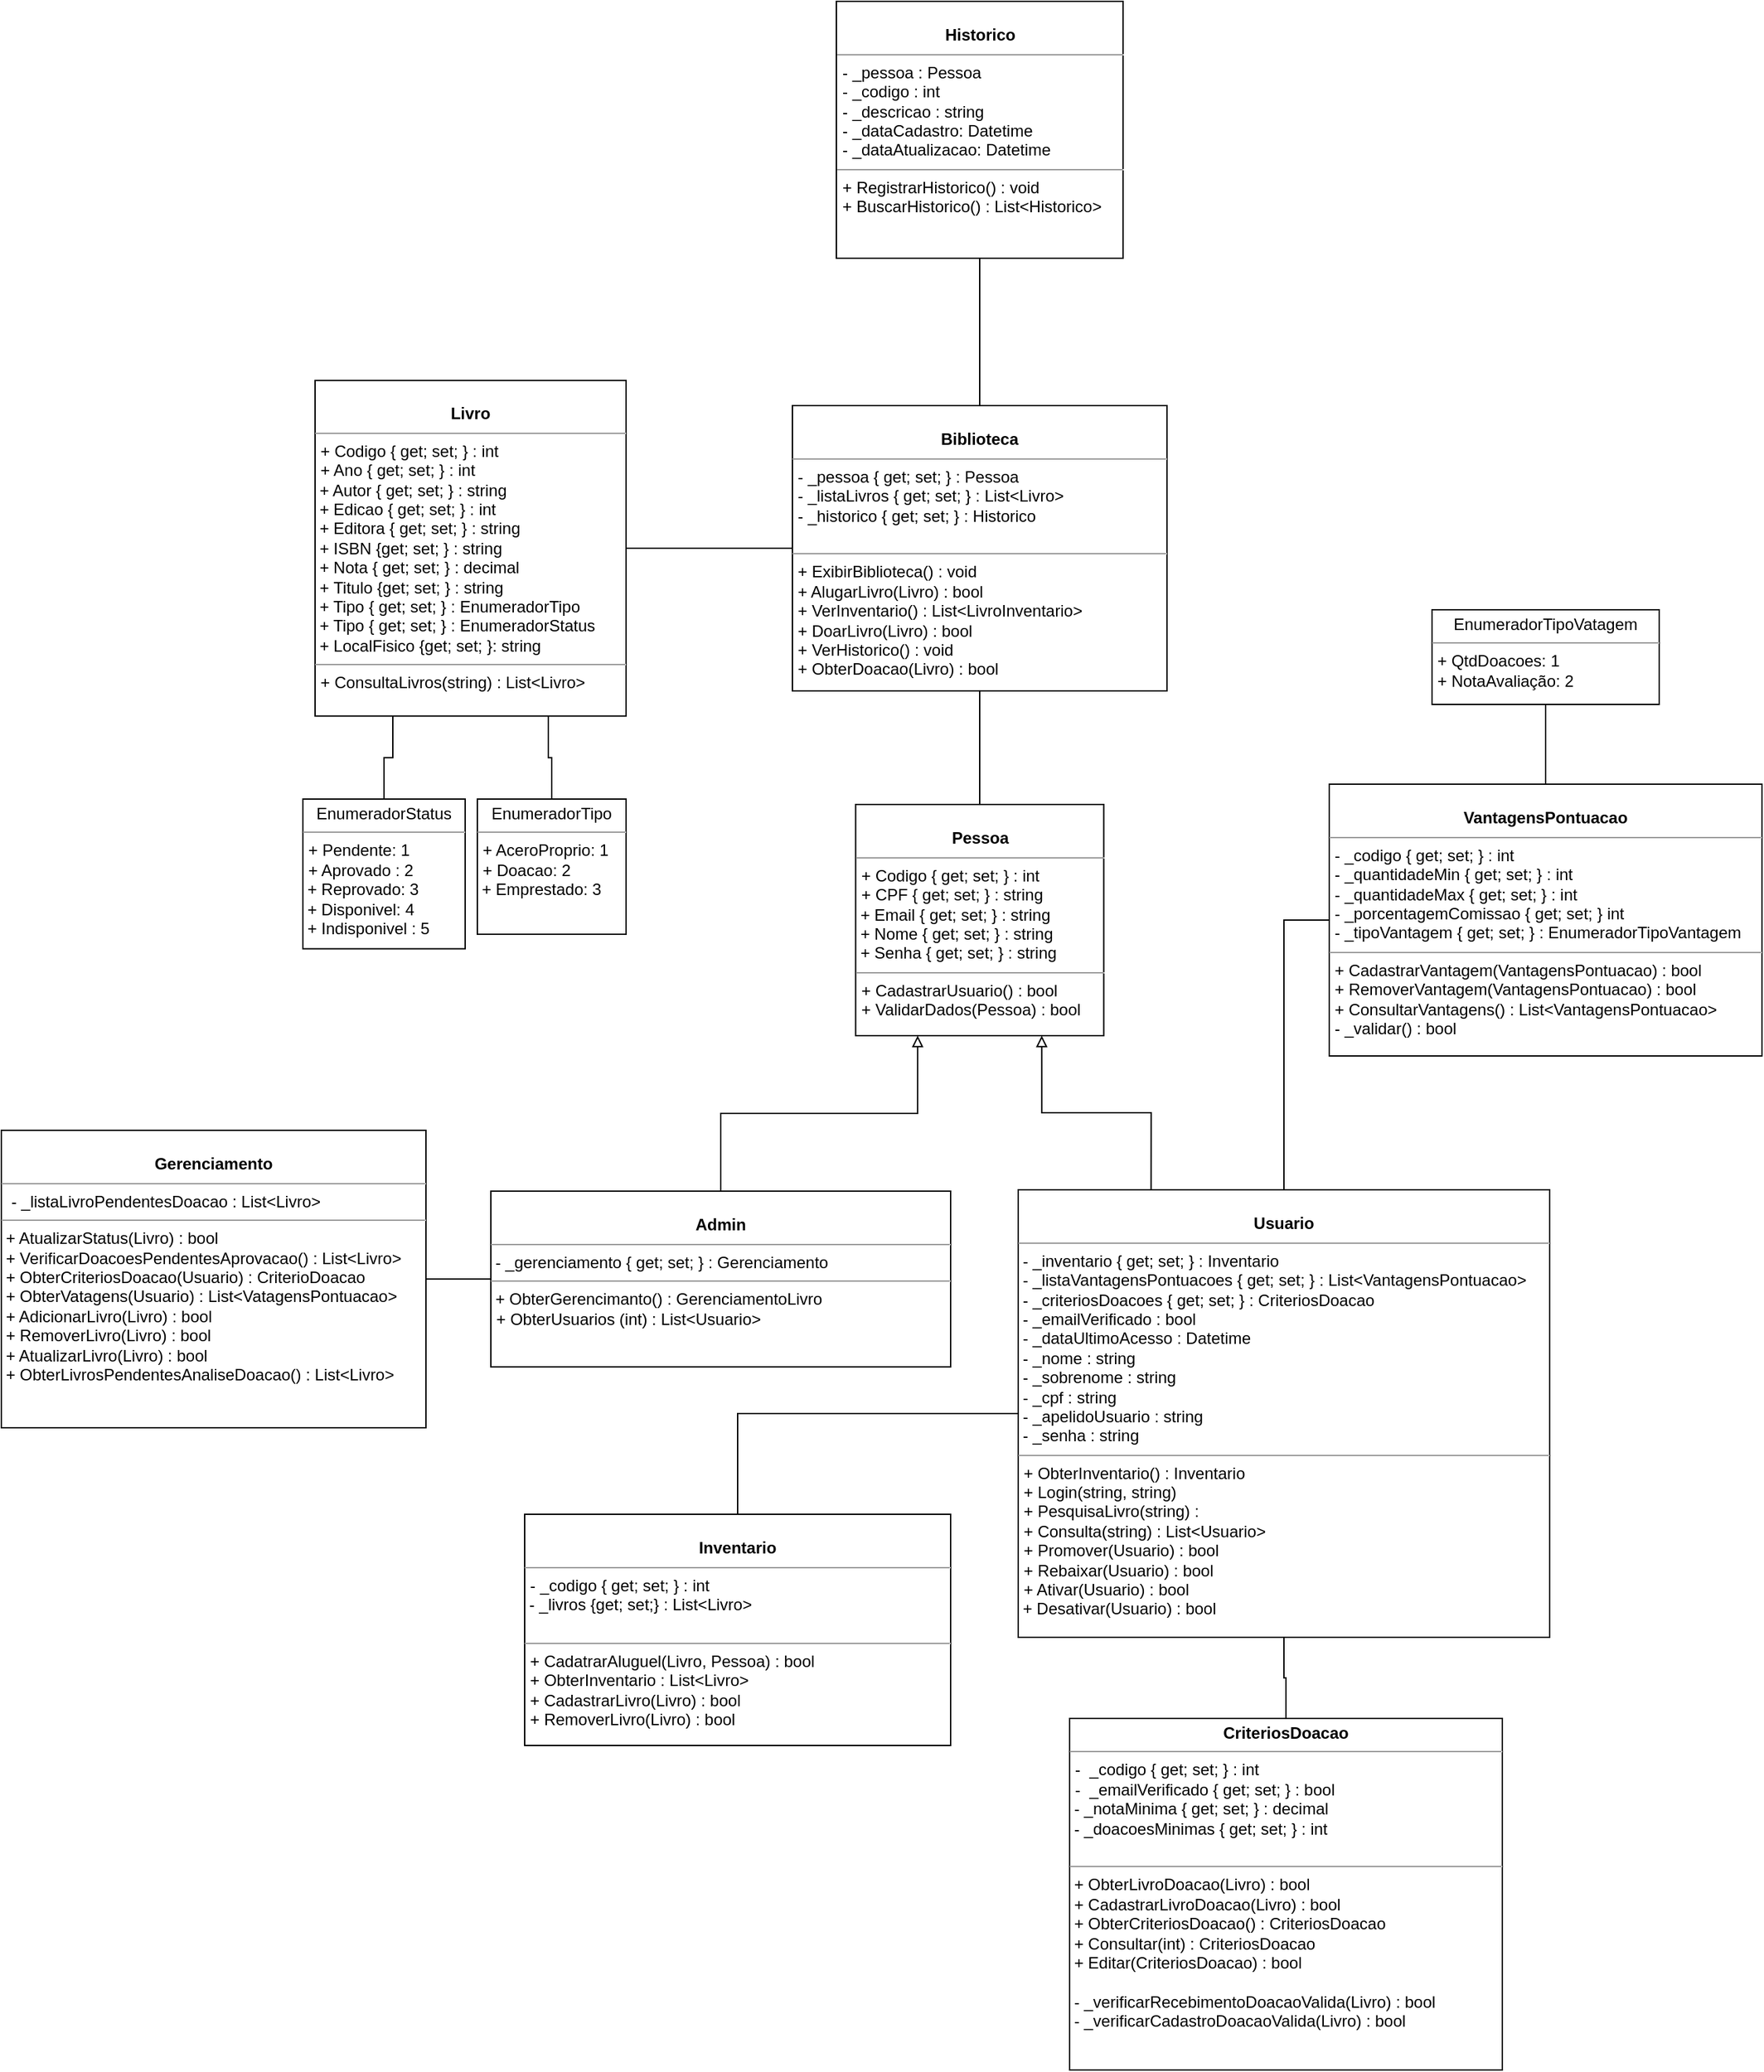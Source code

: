 <mxfile version="20.8.3" type="github">
  <diagram id="C5RBs43oDa-KdzZeNtuy" name="Page-1">
    <mxGraphModel dx="2613" dy="2620" grid="1" gridSize="10" guides="1" tooltips="1" connect="1" arrows="1" fold="1" page="1" pageScale="1" pageWidth="827" pageHeight="1169" math="0" shadow="0">
      <root>
        <mxCell id="WIyWlLk6GJQsqaUBKTNV-0" />
        <mxCell id="WIyWlLk6GJQsqaUBKTNV-1" parent="WIyWlLk6GJQsqaUBKTNV-0" />
        <mxCell id="RFLqyy4pMrzeT3K8V6dZ-0" value="&lt;p style=&quot;margin:0px;margin-top:4px;text-align:center;&quot;&gt;&lt;br&gt;&lt;b&gt;Biblioteca&lt;/b&gt;&lt;/p&gt;&lt;hr size=&quot;1&quot;&gt;&lt;p style=&quot;margin: 0px 0px 0px 4px;&quot;&gt;- _pessoa { get; set; } : Pessoa&lt;/p&gt;&lt;p style=&quot;margin: 0px 0px 0px 4px;&quot;&gt;- _listaLivros { get; set; } : List&amp;lt;Livro&amp;gt;&lt;/p&gt;&lt;p style=&quot;margin: 0px 0px 0px 4px;&quot;&gt;- _historico { get; set; } : Historico&lt;/p&gt;&lt;br&gt;&lt;hr size=&quot;1&quot;&gt;&lt;p style=&quot;margin:0px;margin-left:4px;&quot;&gt;+ ExibirBiblioteca() : void&lt;/p&gt;&lt;p style=&quot;margin:0px;margin-left:4px;&quot;&gt;+ AlugarLivro(Livro) : bool&lt;/p&gt;&lt;p style=&quot;margin:0px;margin-left:4px;&quot;&gt;+ VerInventario() : List&amp;lt;LivroInventario&amp;gt;&lt;/p&gt;&lt;p style=&quot;margin:0px;margin-left:4px;&quot;&gt;+ DoarLivro(Livro) : bool&lt;/p&gt;&lt;p style=&quot;margin:0px;margin-left:4px;&quot;&gt;+ VerHistorico() : void&lt;/p&gt;&lt;p style=&quot;margin:0px;margin-left:4px;&quot;&gt;+ ObterDoacao(Livro) : bool&lt;br&gt;&lt;/p&gt;" style="verticalAlign=top;align=left;overflow=fill;fontSize=12;fontFamily=Helvetica;html=1;rounded=0;shadow=0;comic=0;labelBackgroundColor=none;strokeWidth=1" parent="WIyWlLk6GJQsqaUBKTNV-1" vertex="1">
          <mxGeometry x="1543" y="349" width="277" height="211" as="geometry" />
        </mxCell>
        <mxCell id="RFLqyy4pMrzeT3K8V6dZ-13" style="edgeStyle=orthogonalEdgeStyle;rounded=0;orthogonalLoop=1;jettySize=auto;html=1;exitX=0.5;exitY=0;exitDx=0;exitDy=0;endArrow=none;endFill=0;" parent="WIyWlLk6GJQsqaUBKTNV-1" source="RFLqyy4pMrzeT3K8V6dZ-1" target="RFLqyy4pMrzeT3K8V6dZ-0" edge="1">
          <mxGeometry relative="1" as="geometry" />
        </mxCell>
        <mxCell id="RFLqyy4pMrzeT3K8V6dZ-1" value="&lt;p style=&quot;margin:0px;margin-top:4px;text-align:center;&quot;&gt;&lt;br&gt;&lt;b&gt;Pessoa&lt;/b&gt;&lt;/p&gt;&lt;hr size=&quot;1&quot;&gt;&lt;p style=&quot;margin: 0px 0px 0px 4px;&quot;&gt;+ Codigo { get; set; } : int&lt;/p&gt;&lt;p style=&quot;margin: 0px 0px 0px 4px;&quot;&gt;+ CPF { get; set; } : string&lt;/p&gt;&amp;nbsp;+ Email { get; set; } : string&amp;nbsp;&lt;br&gt;&amp;nbsp;+ Nome { get; set; } : string&lt;br&gt;&amp;nbsp;+ Senha { get; set; } : string&lt;br&gt;&lt;hr size=&quot;1&quot;&gt;&lt;p style=&quot;margin:0px;margin-left:4px;&quot;&gt;+ CadastrarUsuario() : bool&lt;/p&gt;&lt;p style=&quot;margin:0px;margin-left:4px;&quot;&gt;+ ValidarDados(Pessoa) : bool&lt;br&gt;&lt;/p&gt;&lt;p style=&quot;margin:0px;margin-left:4px;&quot;&gt;&lt;br&gt;&lt;/p&gt;&lt;div&gt;&lt;br&gt;&lt;/div&gt;&lt;div&gt;&lt;br&gt;&lt;/div&gt;" style="verticalAlign=top;align=left;overflow=fill;fontSize=12;fontFamily=Helvetica;html=1;rounded=0;shadow=0;comic=0;labelBackgroundColor=none;strokeWidth=1" parent="WIyWlLk6GJQsqaUBKTNV-1" vertex="1">
          <mxGeometry x="1589.75" y="644" width="183.5" height="171" as="geometry" />
        </mxCell>
        <mxCell id="RFLqyy4pMrzeT3K8V6dZ-2" style="edgeStyle=orthogonalEdgeStyle;rounded=0;orthogonalLoop=1;jettySize=auto;html=1;exitX=0.5;exitY=0;exitDx=0;exitDy=0;entryX=0.25;entryY=1;entryDx=0;entryDy=0;endArrow=block;endFill=0;" parent="WIyWlLk6GJQsqaUBKTNV-1" source="RFLqyy4pMrzeT3K8V6dZ-3" target="RFLqyy4pMrzeT3K8V6dZ-1" edge="1">
          <mxGeometry relative="1" as="geometry">
            <mxPoint x="1627" y="889" as="targetPoint" />
          </mxGeometry>
        </mxCell>
        <mxCell id="RFLqyy4pMrzeT3K8V6dZ-3" value="&lt;p style=&quot;margin:0px;margin-top:4px;text-align:center;&quot;&gt;&lt;br&gt;&lt;b&gt;Admin&lt;/b&gt;&lt;/p&gt;&lt;hr size=&quot;1&quot;&gt;&lt;p style=&quot;margin: 0px 0px 0px 4px;&quot;&gt;&lt;/p&gt;&amp;nbsp;- _gerenciamento { get; set; } : Gerenciamento&lt;br&gt;&lt;hr size=&quot;1&quot;&gt;&amp;nbsp;+ ObterGerencimanto() : GerenciamentoLivro&lt;p style=&quot;margin:0px;margin-left:4px;&quot;&gt;+ ObterUsuarios (int) : List&amp;lt;Usuario&amp;gt;&lt;/p&gt;&lt;p style=&quot;margin:0px;margin-left:4px;&quot;&gt;&lt;br&gt;&lt;/p&gt;" style="verticalAlign=top;align=left;overflow=fill;fontSize=12;fontFamily=Helvetica;html=1;rounded=0;shadow=0;comic=0;labelBackgroundColor=none;strokeWidth=1" parent="WIyWlLk6GJQsqaUBKTNV-1" vertex="1">
          <mxGeometry x="1320" y="930" width="340" height="130" as="geometry" />
        </mxCell>
        <mxCell id="RFLqyy4pMrzeT3K8V6dZ-4" style="edgeStyle=orthogonalEdgeStyle;rounded=0;orthogonalLoop=1;jettySize=auto;html=1;exitX=0.25;exitY=0;exitDx=0;exitDy=0;entryX=0.75;entryY=1;entryDx=0;entryDy=0;endArrow=block;endFill=0;" parent="WIyWlLk6GJQsqaUBKTNV-1" source="RFLqyy4pMrzeT3K8V6dZ-5" target="RFLqyy4pMrzeT3K8V6dZ-1" edge="1">
          <mxGeometry relative="1" as="geometry">
            <mxPoint x="1647" y="909" as="targetPoint" />
          </mxGeometry>
        </mxCell>
        <mxCell id="RFLqyy4pMrzeT3K8V6dZ-5" value="&lt;p style=&quot;margin:0px;margin-top:4px;text-align:center;&quot;&gt;&lt;br&gt;&lt;b&gt;Usuario&lt;/b&gt;&lt;/p&gt;&lt;hr size=&quot;1&quot;&gt;&lt;p style=&quot;margin: 0px 0px 0px 4px;&quot;&gt;&lt;/p&gt;&amp;nbsp;-&amp;nbsp;_inventario { get; set; } : Inventario&amp;nbsp;&lt;br&gt;&amp;nbsp;- _listaVantagensPontuacoes { get; set; } : List&amp;lt;VantagensPontuacao&amp;gt;&lt;br&gt;&lt;div&gt;&amp;nbsp;- _criteriosDoacoes { get; set; } : CriteriosDoacao&lt;/div&gt;&lt;div&gt;&amp;nbsp;- _emailVerificado : bool&lt;br&gt;&amp;nbsp;- _dataUltimoAcesso : Datetime&lt;br&gt;&amp;nbsp;- _nome : string&lt;/div&gt;&lt;div&gt;&amp;nbsp;- _sobrenome : string&lt;br&gt;&amp;nbsp;- _cpf : string&lt;/div&gt;&lt;div&gt;&amp;nbsp;- _apelidoUsuario : string&lt;br&gt;&amp;nbsp;- _senha : string&lt;br&gt;&lt;/div&gt;&lt;hr size=&quot;1&quot;&gt;&lt;p style=&quot;margin:0px;margin-left:4px;&quot;&gt;+ ObterInventario() : Inventario&lt;/p&gt;&lt;p style=&quot;margin:0px;margin-left:4px;&quot;&gt;+ Login(string, string)&lt;/p&gt;&lt;p style=&quot;margin:0px;margin-left:4px;&quot;&gt;+ PesquisaLivro(string) : &lt;br&gt;&lt;/p&gt;&lt;p style=&quot;margin:0px;margin-left:4px;&quot;&gt;+ Consulta(string) : List&amp;lt;Usuario&amp;gt;&lt;/p&gt;&lt;p style=&quot;margin:0px;margin-left:4px;&quot;&gt;+ Promover(Usuario) : bool&lt;/p&gt;&lt;p style=&quot;margin:0px;margin-left:4px;&quot;&gt;+ Rebaixar(Usuario) : bool&lt;br&gt;&lt;/p&gt;&lt;p style=&quot;margin:0px;margin-left:4px;&quot;&gt;+ Ativar(Usuario) : bool&lt;br&gt;&lt;/p&gt;&amp;nbsp;+ Desativar(Usuario) : bool&lt;p style=&quot;margin:0px;margin-left:4px;&quot;&gt;&lt;/p&gt;&lt;p style=&quot;margin:0px;margin-left:4px;&quot;&gt;&lt;br&gt;&lt;/p&gt;&lt;p style=&quot;margin:0px;margin-left:4px;&quot;&gt;&lt;br&gt;&lt;/p&gt;" style="verticalAlign=top;align=left;overflow=fill;fontSize=12;fontFamily=Helvetica;html=1;rounded=0;shadow=0;comic=0;labelBackgroundColor=none;strokeWidth=1" parent="WIyWlLk6GJQsqaUBKTNV-1" vertex="1">
          <mxGeometry x="1710" y="929" width="393" height="331" as="geometry" />
        </mxCell>
        <mxCell id="RFLqyy4pMrzeT3K8V6dZ-14" style="edgeStyle=orthogonalEdgeStyle;rounded=0;orthogonalLoop=1;jettySize=auto;html=1;exitX=0.5;exitY=1;exitDx=0;exitDy=0;endArrow=none;endFill=0;" parent="WIyWlLk6GJQsqaUBKTNV-1" source="RFLqyy4pMrzeT3K8V6dZ-6" target="RFLqyy4pMrzeT3K8V6dZ-0" edge="1">
          <mxGeometry relative="1" as="geometry" />
        </mxCell>
        <mxCell id="RFLqyy4pMrzeT3K8V6dZ-6" value="&lt;p style=&quot;margin:0px;margin-top:4px;text-align:center;&quot;&gt;&lt;br&gt;&lt;b&gt;Historico&lt;/b&gt;&lt;/p&gt;&lt;hr size=&quot;1&quot;&gt;&lt;p style=&quot;margin: 0px 0px 0px 4px;&quot;&gt;-&amp;nbsp;_pessoa : Pessoa&lt;/p&gt;&lt;p style=&quot;margin: 0px 0px 0px 4px;&quot;&gt;- _codigo : int&lt;/p&gt;&lt;p style=&quot;margin: 0px 0px 0px 4px;&quot;&gt;- _descricao : string&lt;/p&gt;&lt;p style=&quot;margin: 0px 0px 0px 4px;&quot;&gt;- _dataCadastro: Datetime&lt;/p&gt;&lt;p style=&quot;margin: 0px 0px 0px 4px;&quot;&gt;- _dataAtualizacao: Datetime&lt;/p&gt;&lt;p style=&quot;margin: 0px 0px 0px 4px;&quot;&gt;&lt;/p&gt;&lt;hr size=&quot;1&quot;&gt;&lt;p style=&quot;margin:0px;margin-left:4px;&quot;&gt;+ RegistrarHistorico() : void&lt;/p&gt;&lt;p style=&quot;margin:0px;margin-left:4px;&quot;&gt;+ BuscarHistorico() : List&amp;lt;Historico&amp;gt;&lt;br&gt;&lt;/p&gt;&lt;p style=&quot;margin:0px;margin-left:4px;&quot;&gt;&lt;br&gt;&lt;/p&gt;" style="verticalAlign=top;align=left;overflow=fill;fontSize=12;fontFamily=Helvetica;html=1;rounded=0;shadow=0;comic=0;labelBackgroundColor=none;strokeWidth=1" parent="WIyWlLk6GJQsqaUBKTNV-1" vertex="1">
          <mxGeometry x="1575.5" y="50" width="212" height="190" as="geometry" />
        </mxCell>
        <mxCell id="4tAvG0vaQPz1jM_gbL4b-9" style="edgeStyle=orthogonalEdgeStyle;rounded=0;orthogonalLoop=1;jettySize=auto;html=1;exitX=0;exitY=0.5;exitDx=0;exitDy=0;endArrow=none;endFill=0;" edge="1" parent="WIyWlLk6GJQsqaUBKTNV-1" source="RFLqyy4pMrzeT3K8V6dZ-8" target="RFLqyy4pMrzeT3K8V6dZ-5">
          <mxGeometry relative="1" as="geometry" />
        </mxCell>
        <mxCell id="RFLqyy4pMrzeT3K8V6dZ-8" value="&lt;p style=&quot;margin:0px;margin-top:4px;text-align:center;&quot;&gt;&lt;br&gt;&lt;b&gt;VantagensPontuacao&lt;/b&gt;&lt;/p&gt;&lt;hr size=&quot;1&quot;&gt;&lt;p style=&quot;margin: 0px 0px 0px 4px;&quot;&gt;- _codigo { get; set; } : int&lt;/p&gt;&lt;p style=&quot;margin: 0px 0px 0px 4px;&quot;&gt;- _quantidadeMin { get; set; } : int&lt;/p&gt;&lt;p style=&quot;margin: 0px 0px 0px 4px;&quot;&gt;- _quantidadeMax { get; set; } : int&lt;/p&gt;&lt;p style=&quot;margin: 0px 0px 0px 4px;&quot;&gt;- _porcentagemComissao { get; set; } int&lt;/p&gt;&lt;p style=&quot;margin: 0px 0px 0px 4px;&quot;&gt;- _tipoVantagem { get; set; } : EnumeradorTipoVantagem&lt;br&gt;&lt;/p&gt;&lt;hr size=&quot;1&quot;&gt;&lt;p style=&quot;margin:0px;margin-left:4px;&quot;&gt;+ CadastrarVantagem(VantagensPontuacao) : bool&lt;br&gt;&lt;/p&gt;&lt;p style=&quot;margin:0px;margin-left:4px;&quot;&gt;+ RemoverVantagem(VantagensPontuacao) : bool&lt;/p&gt;&lt;p style=&quot;margin:0px;margin-left:4px;&quot;&gt;+ ConsultarVantagens() : List&amp;lt;VantagensPontuacao&amp;gt;&lt;br&gt;- _validar() : bool&lt;br&gt;&lt;/p&gt;" style="verticalAlign=top;align=left;overflow=fill;fontSize=12;fontFamily=Helvetica;html=1;rounded=0;shadow=0;comic=0;labelBackgroundColor=none;strokeWidth=1" parent="WIyWlLk6GJQsqaUBKTNV-1" vertex="1">
          <mxGeometry x="1940" y="629" width="320" height="201" as="geometry" />
        </mxCell>
        <mxCell id="RFLqyy4pMrzeT3K8V6dZ-21" style="edgeStyle=orthogonalEdgeStyle;rounded=0;orthogonalLoop=1;jettySize=auto;html=1;exitX=1;exitY=0.5;exitDx=0;exitDy=0;endArrow=none;endFill=0;" parent="WIyWlLk6GJQsqaUBKTNV-1" source="RFLqyy4pMrzeT3K8V6dZ-10" target="RFLqyy4pMrzeT3K8V6dZ-3" edge="1">
          <mxGeometry relative="1" as="geometry" />
        </mxCell>
        <mxCell id="RFLqyy4pMrzeT3K8V6dZ-10" value="&lt;p style=&quot;margin:0px;margin-top:4px;text-align:center;&quot;&gt;&lt;br&gt;&lt;b&gt;Gerenciamento&lt;/b&gt;&lt;/p&gt;&lt;hr size=&quot;1&quot;&gt;&lt;p style=&quot;margin: 0px 0px 0px 4px;&quot;&gt;&amp;nbsp;- _listaLivroPendentesDoacao : List&amp;lt;Livro&amp;gt;&lt;br&gt;&lt;/p&gt;&lt;hr size=&quot;1&quot;&gt;&lt;p style=&quot;margin:0px;margin-left:4px;&quot;&gt;&lt;/p&gt;&amp;nbsp;&lt;span style=&quot;background-color: initial;&quot;&gt;+ AtualizarStatus(Livro) : bool&lt;/span&gt;&lt;div&gt;&amp;nbsp;+ VerificarDoacoesPendentesAprovacao() : List&amp;lt;Livro&amp;gt;&lt;/div&gt;&lt;div&gt;&amp;nbsp;+ ObterCriteriosDoacao(Usuario) : CriterioDoacao&lt;/div&gt;&lt;div&gt;&amp;nbsp;+ ObterVatagens(Usuario) : List&amp;lt;VatagensPontuacao&amp;gt;&lt;/div&gt;&lt;div&gt;&amp;nbsp;+ AdicionarLivro(Livro) : bool&lt;/div&gt;&lt;div&gt;&amp;nbsp;+ RemoverLivro(Livro) : bool&lt;/div&gt;&lt;div&gt;&amp;nbsp;+ AtualizarLivro(Livro) : bool&lt;/div&gt;&lt;div&gt;&amp;nbsp;+ ObterLivrosPendentesAnaliseDoacao() : List&amp;lt;Livro&amp;gt;&lt;/div&gt;&lt;div&gt;&lt;br&gt;&lt;/div&gt;&lt;div&gt;&lt;br&gt;&lt;/div&gt;" style="verticalAlign=top;align=left;overflow=fill;fontSize=12;fontFamily=Helvetica;html=1;rounded=0;shadow=0;comic=0;labelBackgroundColor=none;strokeWidth=1" parent="WIyWlLk6GJQsqaUBKTNV-1" vertex="1">
          <mxGeometry x="958" y="885" width="314" height="220" as="geometry" />
        </mxCell>
        <mxCell id="RFLqyy4pMrzeT3K8V6dZ-18" style="edgeStyle=orthogonalEdgeStyle;rounded=0;orthogonalLoop=1;jettySize=auto;html=1;exitX=1;exitY=0.5;exitDx=0;exitDy=0;entryX=0;entryY=0.5;entryDx=0;entryDy=0;endArrow=none;endFill=0;" parent="WIyWlLk6GJQsqaUBKTNV-1" source="RFLqyy4pMrzeT3K8V6dZ-17" target="RFLqyy4pMrzeT3K8V6dZ-0" edge="1">
          <mxGeometry relative="1" as="geometry" />
        </mxCell>
        <mxCell id="RFLqyy4pMrzeT3K8V6dZ-17" value="&lt;p style=&quot;margin:0px;margin-top:4px;text-align:center;&quot;&gt;&lt;br&gt;&lt;b&gt;Livro&lt;/b&gt;&lt;/p&gt;&lt;hr size=&quot;1&quot;&gt;&lt;p style=&quot;margin: 0px 0px 0px 4px;&quot;&gt;+ Codigo { get; set; } : int&lt;/p&gt;&lt;p style=&quot;margin: 0px 0px 0px 4px;&quot;&gt;+ Ano { get; set; } : int&lt;/p&gt;&amp;nbsp;+ Autor { get; set; } : string&amp;nbsp;&lt;br&gt;&amp;nbsp;+ Edicao { get; set; } : int&lt;br&gt;&amp;nbsp;+ Editora { get; set; } : string&lt;br&gt;&amp;nbsp;+&amp;nbsp;ISBN {get; set; } : string&lt;br&gt;&amp;nbsp;+ Nota { get; set; } : decimal&lt;br&gt;&lt;div&gt;&amp;nbsp;+&amp;nbsp;Titulo {get; set; } : string&lt;/div&gt;&lt;div&gt;&amp;nbsp;+ Tipo { get; set; } : EnumeradorTipo&lt;/div&gt;&lt;div&gt;&lt;div&gt;&amp;nbsp;+ Tipo { get; set; } : EnumeradorStatus&lt;/div&gt;&lt;/div&gt;&lt;div&gt;&amp;nbsp;+ LocalFisico {get; set; }: string&lt;br&gt;&lt;/div&gt;&lt;hr size=&quot;1&quot;&gt;&lt;p style=&quot;margin:0px;margin-left:4px;&quot;&gt;+ ConsultaLivros(string) : List&amp;lt;Livro&amp;gt;&lt;/p&gt;&lt;p style=&quot;margin:0px;margin-left:4px;&quot;&gt;&lt;br&gt;&lt;/p&gt;" style="verticalAlign=top;align=left;overflow=fill;fontSize=12;fontFamily=Helvetica;html=1;rounded=0;shadow=0;comic=0;labelBackgroundColor=none;strokeWidth=1" parent="WIyWlLk6GJQsqaUBKTNV-1" vertex="1">
          <mxGeometry x="1190" y="330.38" width="230" height="248.25" as="geometry" />
        </mxCell>
        <mxCell id="4tAvG0vaQPz1jM_gbL4b-7" style="edgeStyle=orthogonalEdgeStyle;rounded=0;orthogonalLoop=1;jettySize=auto;html=1;exitX=0.5;exitY=0;exitDx=0;exitDy=0;entryX=0;entryY=0.5;entryDx=0;entryDy=0;endArrow=none;endFill=0;" edge="1" parent="WIyWlLk6GJQsqaUBKTNV-1" source="RFLqyy4pMrzeT3K8V6dZ-22" target="RFLqyy4pMrzeT3K8V6dZ-5">
          <mxGeometry relative="1" as="geometry" />
        </mxCell>
        <mxCell id="RFLqyy4pMrzeT3K8V6dZ-22" value="&lt;p style=&quot;margin:0px;margin-top:4px;text-align:center;&quot;&gt;&lt;br&gt;&lt;b&gt;Inventario&lt;/b&gt;&lt;/p&gt;&lt;hr size=&quot;1&quot;&gt;&lt;p style=&quot;margin: 0px 0px 0px 4px;&quot;&gt;&lt;span style=&quot;background-color: initial;&quot;&gt;- _codigo { get; set; } : int&lt;/span&gt;&lt;br&gt;&lt;/p&gt;&lt;div&gt;&amp;nbsp;- _livros {get; set;} : List&amp;lt;Livro&amp;gt;&lt;br&gt;&lt;/div&gt;&lt;div&gt;&lt;br&gt;&lt;/div&gt;&lt;hr size=&quot;1&quot;&gt;&lt;p style=&quot;margin:0px;margin-left:4px;&quot;&gt;+ CadatrarAluguel(Livro, Pessoa) : bool&lt;br&gt;&lt;/p&gt;&lt;p style=&quot;margin:0px;margin-left:4px;&quot;&gt;+ ObterInventario : List&amp;lt;Livro&amp;gt;&lt;/p&gt;&lt;p style=&quot;margin:0px;margin-left:4px;&quot;&gt;+ CadastrarLivro(Livro) : bool&lt;/p&gt;&lt;p style=&quot;margin:0px;margin-left:4px;&quot;&gt;+ RemoverLivro(Livro) : bool&lt;/p&gt;&lt;p style=&quot;margin:0px;margin-left:4px;&quot;&gt;&lt;/p&gt;&lt;p style=&quot;margin:0px;margin-left:4px;&quot;&gt;&lt;br&gt;&lt;/p&gt;" style="verticalAlign=top;align=left;overflow=fill;fontSize=12;fontFamily=Helvetica;html=1;rounded=0;shadow=0;comic=0;labelBackgroundColor=none;strokeWidth=1" parent="WIyWlLk6GJQsqaUBKTNV-1" vertex="1">
          <mxGeometry x="1345" y="1169" width="315" height="171" as="geometry" />
        </mxCell>
        <mxCell id="4tAvG0vaQPz1jM_gbL4b-4" style="edgeStyle=orthogonalEdgeStyle;rounded=0;orthogonalLoop=1;jettySize=auto;html=1;exitX=0.5;exitY=0;exitDx=0;exitDy=0;entryX=0.75;entryY=1;entryDx=0;entryDy=0;endArrow=none;endFill=0;" edge="1" parent="WIyWlLk6GJQsqaUBKTNV-1" source="-Sg6WvOEFxhqEQ3z-Amf-2" target="RFLqyy4pMrzeT3K8V6dZ-17">
          <mxGeometry relative="1" as="geometry" />
        </mxCell>
        <mxCell id="-Sg6WvOEFxhqEQ3z-Amf-2" value="&lt;p style=&quot;margin:0px;margin-top:4px;text-align:center;&quot;&gt;EnumeradorTipo&lt;/p&gt;&lt;hr size=&quot;1&quot;&gt;&lt;p style=&quot;margin: 0px 0px 0px 4px;&quot;&gt;+ AceroProprio: 1&lt;/p&gt;&lt;p style=&quot;margin: 0px 0px 0px 4px;&quot;&gt;+ Doacao: 2&lt;/p&gt;&lt;div&gt;&amp;nbsp;+ Emprestado: 3&lt;/div&gt;&lt;p style=&quot;margin:0px;margin-left:4px;&quot;&gt;&lt;br&gt;&lt;/p&gt;&lt;p style=&quot;margin:0px;margin-left:4px;&quot;&gt;&lt;br&gt;&lt;/p&gt;" style="verticalAlign=top;align=left;overflow=fill;fontSize=12;fontFamily=Helvetica;html=1;rounded=0;shadow=0;comic=0;labelBackgroundColor=none;strokeWidth=1" parent="WIyWlLk6GJQsqaUBKTNV-1" vertex="1">
          <mxGeometry x="1310" y="640" width="110" height="100" as="geometry" />
        </mxCell>
        <mxCell id="4tAvG0vaQPz1jM_gbL4b-3" style="edgeStyle=orthogonalEdgeStyle;rounded=0;orthogonalLoop=1;jettySize=auto;html=1;exitX=0.5;exitY=0;exitDx=0;exitDy=0;entryX=0.25;entryY=1;entryDx=0;entryDy=0;endArrow=none;endFill=0;" edge="1" parent="WIyWlLk6GJQsqaUBKTNV-1" source="shzfrs4hRoEJ1wq8fZkQ-0" target="RFLqyy4pMrzeT3K8V6dZ-17">
          <mxGeometry relative="1" as="geometry" />
        </mxCell>
        <mxCell id="shzfrs4hRoEJ1wq8fZkQ-0" value="&lt;p style=&quot;margin:0px;margin-top:4px;text-align:center;&quot;&gt;EnumeradorStatus&lt;/p&gt;&lt;hr size=&quot;1&quot;&gt;&lt;p style=&quot;margin: 0px 0px 0px 4px;&quot;&gt;+ Pendente: 1&lt;/p&gt;&lt;p style=&quot;margin: 0px 0px 0px 4px;&quot;&gt;+ Aprovado : 2&lt;/p&gt;&lt;div&gt;&amp;nbsp;+ Reprovado: 3&lt;/div&gt;&lt;div&gt;&amp;nbsp;+ Disponivel: 4&lt;br&gt;&amp;nbsp;+ Indisponivel : 5&lt;br&gt;&lt;/div&gt;&lt;div&gt;&lt;br&gt;&lt;/div&gt;&lt;p style=&quot;margin:0px;margin-left:4px;&quot;&gt;&lt;br&gt;&lt;/p&gt;&lt;p style=&quot;margin:0px;margin-left:4px;&quot;&gt;&lt;br&gt;&lt;/p&gt;" style="verticalAlign=top;align=left;overflow=fill;fontSize=12;fontFamily=Helvetica;html=1;rounded=0;shadow=0;comic=0;labelBackgroundColor=none;strokeWidth=1" parent="WIyWlLk6GJQsqaUBKTNV-1" vertex="1">
          <mxGeometry x="1181" y="640" width="120" height="110.75" as="geometry" />
        </mxCell>
        <mxCell id="4tAvG0vaQPz1jM_gbL4b-8" style="edgeStyle=orthogonalEdgeStyle;rounded=0;orthogonalLoop=1;jettySize=auto;html=1;exitX=0.5;exitY=0;exitDx=0;exitDy=0;entryX=0.5;entryY=1;entryDx=0;entryDy=0;endArrow=none;endFill=0;" edge="1" parent="WIyWlLk6GJQsqaUBKTNV-1" source="shzfrs4hRoEJ1wq8fZkQ-6" target="RFLqyy4pMrzeT3K8V6dZ-5">
          <mxGeometry relative="1" as="geometry" />
        </mxCell>
        <mxCell id="shzfrs4hRoEJ1wq8fZkQ-6" value="&lt;p style=&quot;margin:0px;margin-top:4px;text-align:center;&quot;&gt;&lt;b&gt;CriteriosDoacao&lt;/b&gt;&lt;/p&gt;&lt;hr size=&quot;1&quot;&gt;&lt;p style=&quot;margin: 0px 0px 0px 4px;&quot;&gt;-&amp;nbsp; _codigo { get; set; } : int&lt;/p&gt;&lt;p style=&quot;margin: 0px 0px 0px 4px;&quot;&gt;-&amp;nbsp; _emailVerificado { get; set; } : bool&lt;/p&gt;&amp;nbsp;- _notaMinima { get; set; } : decimal&lt;br&gt;&lt;div&gt;&amp;nbsp;- _doacoesMinimas { get; set; } : int&lt;/div&gt;&lt;div&gt;&lt;br&gt;&lt;/div&gt;&lt;hr size=&quot;1&quot;&gt;&lt;div&gt;&amp;nbsp;+ ObterLivroDoacao(Livro) : bool&lt;/div&gt;&lt;div&gt;&amp;nbsp;+ CadastrarLivroDoacao(Livro) : bool&lt;br&gt;&amp;nbsp;+ ObterCriteriosDoacao() : CriteriosDoacao&lt;/div&gt;&lt;div&gt;&amp;nbsp;+ Consultar(int) : CriteriosDoacao&lt;/div&gt;&lt;div&gt;&lt;div&gt;&amp;nbsp;+ Editar(CriteriosDoacao) : bool&lt;/div&gt;&lt;div&gt;&lt;br&gt;&lt;div&gt;&amp;nbsp;- _verificarRecebimentoDoacaoValida(Livro) : bool&lt;br&gt;&amp;nbsp;- _verificarCadastroDoacaoValida(Livro) : bool&lt;/div&gt;&lt;/div&gt;&lt;/div&gt;&lt;p style=&quot;margin:0px;margin-left:4px;&quot;&gt;&lt;/p&gt;" style="verticalAlign=top;align=left;overflow=fill;fontSize=12;fontFamily=Helvetica;html=1;rounded=0;shadow=0;comic=0;labelBackgroundColor=none;strokeWidth=1" parent="WIyWlLk6GJQsqaUBKTNV-1" vertex="1">
          <mxGeometry x="1748" y="1320" width="320" height="260" as="geometry" />
        </mxCell>
        <mxCell id="4tAvG0vaQPz1jM_gbL4b-2" style="edgeStyle=orthogonalEdgeStyle;rounded=0;orthogonalLoop=1;jettySize=auto;html=1;exitX=0.5;exitY=1;exitDx=0;exitDy=0;entryX=0.5;entryY=0;entryDx=0;entryDy=0;endArrow=none;endFill=0;" edge="1" parent="WIyWlLk6GJQsqaUBKTNV-1" source="shzfrs4hRoEJ1wq8fZkQ-7" target="RFLqyy4pMrzeT3K8V6dZ-8">
          <mxGeometry relative="1" as="geometry" />
        </mxCell>
        <mxCell id="shzfrs4hRoEJ1wq8fZkQ-7" value="&lt;p style=&quot;margin:0px;margin-top:4px;text-align:center;&quot;&gt;EnumeradorTipoVatagem&lt;/p&gt;&lt;hr size=&quot;1&quot;&gt;&lt;p style=&quot;margin: 0px 0px 0px 4px;&quot;&gt;+ QtdDoacoes: 1&lt;/p&gt;&lt;p style=&quot;margin: 0px 0px 0px 4px;&quot;&gt;+ NotaAvaliação: 2&lt;/p&gt;&lt;p style=&quot;margin:0px;margin-left:4px;&quot;&gt;&lt;br&gt;&lt;/p&gt;&lt;p style=&quot;margin:0px;margin-left:4px;&quot;&gt;&lt;br&gt;&lt;/p&gt;" style="verticalAlign=top;align=left;overflow=fill;fontSize=12;fontFamily=Helvetica;html=1;rounded=0;shadow=0;comic=0;labelBackgroundColor=none;strokeWidth=1" parent="WIyWlLk6GJQsqaUBKTNV-1" vertex="1">
          <mxGeometry x="2016" y="500" width="168" height="70" as="geometry" />
        </mxCell>
      </root>
    </mxGraphModel>
  </diagram>
</mxfile>
